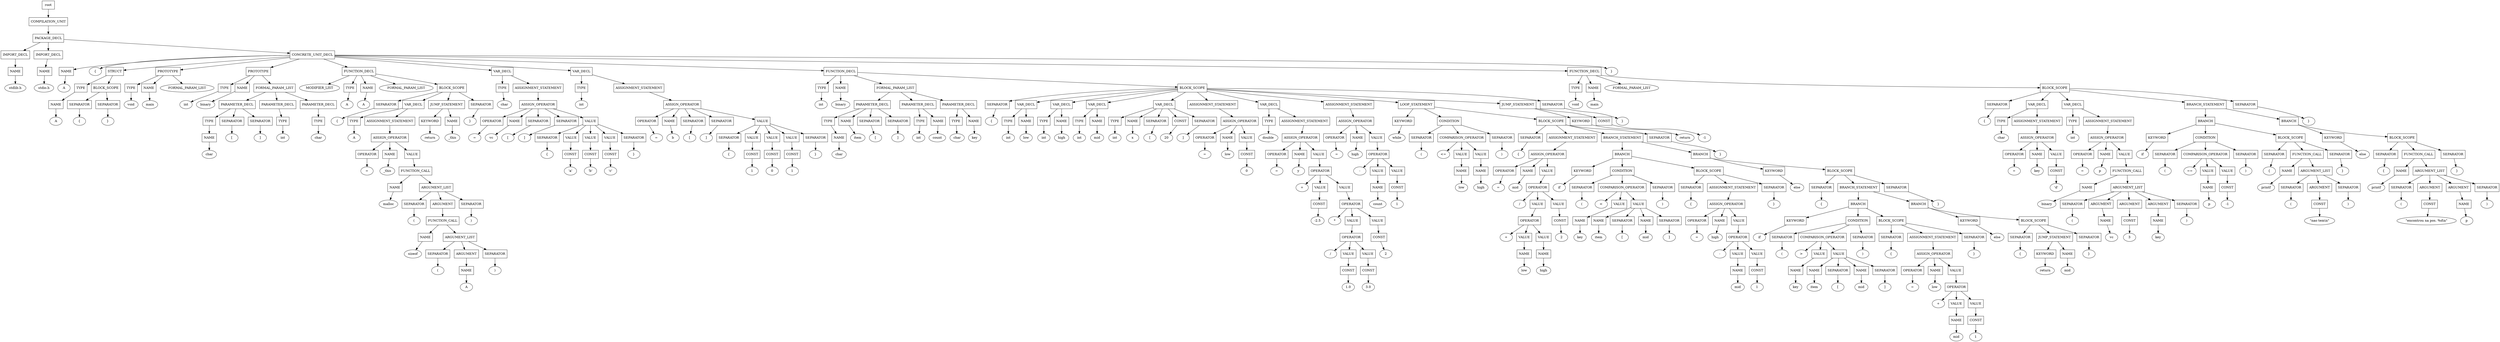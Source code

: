 digraph G {
	splines="TRUE";
	n_0 [label="root", shape="rectangle"]
	n_0 -> n_1
	n_1 [label="COMPILATION_UNIT", shape="rectangle"]
	n_1 -> n_2
	n_2 [label="PACKAGE_DECL", shape="rectangle"]
	n_2 -> n_3
	n_3 [label="IMPORT_DECL", shape="rectangle"]
	n_3 -> n_6
	n_6 [label="NAME", shape="rectangle"]
	n_6 -> n_19
	n_19 [label="stdlib.h", shape="ellipse"]
	n_2 -> n_4
	n_4 [label="IMPORT_DECL", shape="rectangle"]
	n_4 -> n_7
	n_7 [label="NAME", shape="rectangle"]
	n_7 -> n_20
	n_20 [label="stdio.h", shape="ellipse"]
	n_2 -> n_5
	n_5 [label="CONCRETE_UNIT_DECL", shape="rectangle"]
	n_5 -> n_8
	n_8 [label="NAME", shape="rectangle"]
	n_8 -> n_21
	n_21 [label="A", shape="ellipse"]
	n_5 -> n_9
	n_9 [label="{", shape="ellipse"]
	n_5 -> n_10
	n_10 [label="STRUCT", shape="rectangle"]
	n_10 -> n_22
	n_22 [label="TYPE", shape="rectangle"]
	n_22 -> n_47
	n_47 [label="NAME", shape="rectangle"]
	n_47 -> n_90
	n_90 [label="A", shape="ellipse"]
	n_10 -> n_23
	n_23 [label="BLOCK_SCOPE", shape="rectangle"]
	n_23 -> n_48
	n_48 [label="SEPARATOR", shape="rectangle"]
	n_48 -> n_91
	n_91 [label="{", shape="ellipse"]
	n_23 -> n_49
	n_49 [label="SEPARATOR", shape="rectangle"]
	n_49 -> n_92
	n_92 [label="}", shape="ellipse"]
	n_5 -> n_11
	n_11 [label="PROTOTYPE", shape="rectangle"]
	n_11 -> n_24
	n_24 [label="TYPE", shape="rectangle"]
	n_24 -> n_50
	n_50 [label="void", shape="ellipse"]
	n_11 -> n_25
	n_25 [label="NAME", shape="rectangle"]
	n_25 -> n_51
	n_51 [label="main", shape="ellipse"]
	n_11 -> n_26
	n_26 [label="FORMAL_PARAM_LIST", shape="ellipse"]
	n_5 -> n_12
	n_12 [label="PROTOTYPE", shape="rectangle"]
	n_12 -> n_27
	n_27 [label="TYPE", shape="rectangle"]
	n_27 -> n_52
	n_52 [label="int", shape="ellipse"]
	n_12 -> n_28
	n_28 [label="NAME", shape="rectangle"]
	n_28 -> n_53
	n_53 [label="binary", shape="ellipse"]
	n_12 -> n_29
	n_29 [label="FORMAL_PARAM_LIST", shape="rectangle"]
	n_29 -> n_54
	n_54 [label="PARAMETER_DECL", shape="rectangle"]
	n_54 -> n_93
	n_93 [label="TYPE", shape="rectangle"]
	n_93 -> n_152
	n_152 [label="NAME", shape="rectangle"]
	n_152 -> n_225
	n_225 [label="char", shape="ellipse"]
	n_54 -> n_94
	n_94 [label="SEPARATOR", shape="rectangle"]
	n_94 -> n_153
	n_153 [label="[", shape="ellipse"]
	n_54 -> n_95
	n_95 [label="SEPARATOR", shape="rectangle"]
	n_95 -> n_154
	n_154 [label="]", shape="ellipse"]
	n_29 -> n_55
	n_55 [label="PARAMETER_DECL", shape="rectangle"]
	n_55 -> n_96
	n_96 [label="TYPE", shape="rectangle"]
	n_96 -> n_155
	n_155 [label="int", shape="ellipse"]
	n_29 -> n_56
	n_56 [label="PARAMETER_DECL", shape="rectangle"]
	n_56 -> n_97
	n_97 [label="TYPE", shape="rectangle"]
	n_97 -> n_156
	n_156 [label="char", shape="ellipse"]
	n_5 -> n_13
	n_13 [label="FUNCTION_DECL", shape="rectangle"]
	n_13 -> n_30
	n_30 [label="MODIFIER_LIST", shape="ellipse"]
	n_13 -> n_31
	n_31 [label="TYPE", shape="rectangle"]
	n_31 -> n_57
	n_57 [label="A", shape="ellipse"]
	n_13 -> n_32
	n_32 [label="NAME", shape="rectangle"]
	n_32 -> n_58
	n_58 [label="A", shape="ellipse"]
	n_13 -> n_33
	n_33 [label="FORMAL_PARAM_LIST", shape="ellipse"]
	n_13 -> n_34
	n_34 [label="BLOCK_SCOPE", shape="rectangle"]
	n_34 -> n_59
	n_59 [label="SEPARATOR", shape="rectangle"]
	n_59 -> n_98
	n_98 [label="{", shape="ellipse"]
	n_34 -> n_60
	n_60 [label="VAR_DECL", shape="rectangle"]
	n_60 -> n_99
	n_99 [label="TYPE", shape="rectangle"]
	n_99 -> n_157
	n_157 [label="A", shape="ellipse"]
	n_60 -> n_100
	n_100 [label="ASSIGNMENT_STATEMENT", shape="rectangle"]
	n_100 -> n_158
	n_158 [label="ASSIGN_OPERATOR", shape="rectangle"]
	n_158 -> n_226
	n_226 [label="OPERATOR", shape="rectangle"]
	n_226 -> n_276
	n_276 [label="=", shape="ellipse"]
	n_158 -> n_227
	n_227 [label="NAME", shape="rectangle"]
	n_227 -> n_277
	n_277 [label="_this", shape="ellipse"]
	n_158 -> n_228
	n_228 [label="VALUE", shape="rectangle"]
	n_228 -> n_278
	n_278 [label="FUNCTION_CALL", shape="rectangle"]
	n_278 -> n_321
	n_321 [label="NAME", shape="rectangle"]
	n_321 -> n_358
	n_358 [label="malloc", shape="ellipse"]
	n_278 -> n_322
	n_322 [label="ARGUMENT_LIST", shape="rectangle"]
	n_322 -> n_359
	n_359 [label="SEPARATOR", shape="rectangle"]
	n_359 -> n_396
	n_396 [label="(", shape="ellipse"]
	n_322 -> n_360
	n_360 [label="ARGUMENT", shape="rectangle"]
	n_360 -> n_397
	n_397 [label="FUNCTION_CALL", shape="rectangle"]
	n_397 -> n_426
	n_426 [label="NAME", shape="rectangle"]
	n_426 -> n_456
	n_456 [label="sizeof", shape="ellipse"]
	n_397 -> n_427
	n_427 [label="ARGUMENT_LIST", shape="rectangle"]
	n_427 -> n_457
	n_457 [label="SEPARATOR", shape="rectangle"]
	n_457 -> n_481
	n_481 [label="(", shape="ellipse"]
	n_427 -> n_458
	n_458 [label="ARGUMENT", shape="rectangle"]
	n_458 -> n_482
	n_482 [label="NAME", shape="rectangle"]
	n_482 -> n_500
	n_500 [label="A", shape="ellipse"]
	n_427 -> n_459
	n_459 [label="SEPARATOR", shape="rectangle"]
	n_459 -> n_483
	n_483 [label=")", shape="ellipse"]
	n_322 -> n_361
	n_361 [label="SEPARATOR", shape="rectangle"]
	n_361 -> n_398
	n_398 [label=")", shape="ellipse"]
	n_34 -> n_61
	n_61 [label="JUMP_STATEMENT", shape="rectangle"]
	n_61 -> n_101
	n_101 [label="KEYWORD", shape="rectangle"]
	n_101 -> n_159
	n_159 [label="return", shape="ellipse"]
	n_61 -> n_102
	n_102 [label="NAME", shape="rectangle"]
	n_102 -> n_160
	n_160 [label="_this", shape="ellipse"]
	n_34 -> n_62
	n_62 [label="SEPARATOR", shape="rectangle"]
	n_62 -> n_103
	n_103 [label="}", shape="ellipse"]
	n_5 -> n_14
	n_14 [label="VAR_DECL", shape="rectangle"]
	n_14 -> n_35
	n_35 [label="TYPE", shape="rectangle"]
	n_35 -> n_63
	n_63 [label="char", shape="ellipse"]
	n_14 -> n_36
	n_36 [label="ASSIGNMENT_STATEMENT", shape="rectangle"]
	n_36 -> n_64
	n_64 [label="ASSIGN_OPERATOR", shape="rectangle"]
	n_64 -> n_104
	n_104 [label="OPERATOR", shape="rectangle"]
	n_104 -> n_161
	n_161 [label="=", shape="ellipse"]
	n_64 -> n_105
	n_105 [label="NAME", shape="rectangle"]
	n_105 -> n_162
	n_162 [label="vc", shape="ellipse"]
	n_64 -> n_106
	n_106 [label="SEPARATOR", shape="rectangle"]
	n_106 -> n_163
	n_163 [label="[", shape="ellipse"]
	n_64 -> n_107
	n_107 [label="SEPARATOR", shape="rectangle"]
	n_107 -> n_164
	n_164 [label="]", shape="ellipse"]
	n_64 -> n_108
	n_108 [label="VALUE", shape="rectangle"]
	n_108 -> n_165
	n_165 [label="SEPARATOR", shape="rectangle"]
	n_165 -> n_229
	n_229 [label="{", shape="ellipse"]
	n_108 -> n_166
	n_166 [label="VALUE", shape="rectangle"]
	n_166 -> n_230
	n_230 [label="CONST", shape="rectangle"]
	n_230 -> n_279
	n_279 [label="'a'", shape="ellipse"]
	n_108 -> n_167
	n_167 [label="VALUE", shape="rectangle"]
	n_167 -> n_231
	n_231 [label="CONST", shape="rectangle"]
	n_231 -> n_280
	n_280 [label="'b'", shape="ellipse"]
	n_108 -> n_168
	n_168 [label="VALUE", shape="rectangle"]
	n_168 -> n_232
	n_232 [label="CONST", shape="rectangle"]
	n_232 -> n_281
	n_281 [label="'c'", shape="ellipse"]
	n_108 -> n_169
	n_169 [label="SEPARATOR", shape="rectangle"]
	n_169 -> n_233
	n_233 [label="}", shape="ellipse"]
	n_5 -> n_15
	n_15 [label="VAR_DECL", shape="rectangle"]
	n_15 -> n_37
	n_37 [label="TYPE", shape="rectangle"]
	n_37 -> n_65
	n_65 [label="int", shape="ellipse"]
	n_15 -> n_38
	n_38 [label="ASSIGNMENT_STATEMENT", shape="rectangle"]
	n_38 -> n_66
	n_66 [label="ASSIGN_OPERATOR", shape="rectangle"]
	n_66 -> n_109
	n_109 [label="OPERATOR", shape="rectangle"]
	n_109 -> n_170
	n_170 [label="=", shape="ellipse"]
	n_66 -> n_110
	n_110 [label="NAME", shape="rectangle"]
	n_110 -> n_171
	n_171 [label="b", shape="ellipse"]
	n_66 -> n_111
	n_111 [label="SEPARATOR", shape="rectangle"]
	n_111 -> n_172
	n_172 [label="[", shape="ellipse"]
	n_66 -> n_112
	n_112 [label="SEPARATOR", shape="rectangle"]
	n_112 -> n_173
	n_173 [label="]", shape="ellipse"]
	n_66 -> n_113
	n_113 [label="VALUE", shape="rectangle"]
	n_113 -> n_174
	n_174 [label="SEPARATOR", shape="rectangle"]
	n_174 -> n_234
	n_234 [label="{", shape="ellipse"]
	n_113 -> n_175
	n_175 [label="VALUE", shape="rectangle"]
	n_175 -> n_235
	n_235 [label="CONST", shape="rectangle"]
	n_235 -> n_282
	n_282 [label="1", shape="ellipse"]
	n_113 -> n_176
	n_176 [label="VALUE", shape="rectangle"]
	n_176 -> n_236
	n_236 [label="CONST", shape="rectangle"]
	n_236 -> n_283
	n_283 [label="0", shape="ellipse"]
	n_113 -> n_177
	n_177 [label="VALUE", shape="rectangle"]
	n_177 -> n_237
	n_237 [label="CONST", shape="rectangle"]
	n_237 -> n_284
	n_284 [label="1", shape="ellipse"]
	n_113 -> n_178
	n_178 [label="SEPARATOR", shape="rectangle"]
	n_178 -> n_238
	n_238 [label="}", shape="ellipse"]
	n_5 -> n_16
	n_16 [label="FUNCTION_DECL", shape="rectangle"]
	n_16 -> n_39
	n_39 [label="TYPE", shape="rectangle"]
	n_39 -> n_67
	n_67 [label="int", shape="ellipse"]
	n_16 -> n_40
	n_40 [label="NAME", shape="rectangle"]
	n_40 -> n_68
	n_68 [label="binary", shape="ellipse"]
	n_16 -> n_41
	n_41 [label="FORMAL_PARAM_LIST", shape="rectangle"]
	n_41 -> n_69
	n_69 [label="PARAMETER_DECL", shape="rectangle"]
	n_69 -> n_114
	n_114 [label="TYPE", shape="rectangle"]
	n_114 -> n_179
	n_179 [label="NAME", shape="rectangle"]
	n_179 -> n_239
	n_239 [label="char", shape="ellipse"]
	n_69 -> n_115
	n_115 [label="NAME", shape="rectangle"]
	n_115 -> n_180
	n_180 [label="item", shape="ellipse"]
	n_69 -> n_116
	n_116 [label="SEPARATOR", shape="rectangle"]
	n_116 -> n_181
	n_181 [label="[", shape="ellipse"]
	n_69 -> n_117
	n_117 [label="SEPARATOR", shape="rectangle"]
	n_117 -> n_182
	n_182 [label="]", shape="ellipse"]
	n_41 -> n_70
	n_70 [label="PARAMETER_DECL", shape="rectangle"]
	n_70 -> n_118
	n_118 [label="TYPE", shape="rectangle"]
	n_118 -> n_183
	n_183 [label="int", shape="ellipse"]
	n_70 -> n_119
	n_119 [label="NAME", shape="rectangle"]
	n_119 -> n_184
	n_184 [label="count", shape="ellipse"]
	n_41 -> n_71
	n_71 [label="PARAMETER_DECL", shape="rectangle"]
	n_71 -> n_120
	n_120 [label="TYPE", shape="rectangle"]
	n_120 -> n_185
	n_185 [label="char", shape="ellipse"]
	n_71 -> n_121
	n_121 [label="NAME", shape="rectangle"]
	n_121 -> n_186
	n_186 [label="key", shape="ellipse"]
	n_16 -> n_42
	n_42 [label="BLOCK_SCOPE", shape="rectangle"]
	n_42 -> n_72
	n_72 [label="SEPARATOR", shape="rectangle"]
	n_72 -> n_122
	n_122 [label="{", shape="ellipse"]
	n_42 -> n_73
	n_73 [label="VAR_DECL", shape="rectangle"]
	n_73 -> n_123
	n_123 [label="TYPE", shape="rectangle"]
	n_123 -> n_187
	n_187 [label="int", shape="ellipse"]
	n_73 -> n_124
	n_124 [label="NAME", shape="rectangle"]
	n_124 -> n_188
	n_188 [label="low", shape="ellipse"]
	n_42 -> n_74
	n_74 [label="VAR_DECL", shape="rectangle"]
	n_74 -> n_125
	n_125 [label="TYPE", shape="rectangle"]
	n_125 -> n_189
	n_189 [label="int", shape="ellipse"]
	n_74 -> n_126
	n_126 [label="NAME", shape="rectangle"]
	n_126 -> n_190
	n_190 [label="high", shape="ellipse"]
	n_42 -> n_75
	n_75 [label="VAR_DECL", shape="rectangle"]
	n_75 -> n_127
	n_127 [label="TYPE", shape="rectangle"]
	n_127 -> n_191
	n_191 [label="int", shape="ellipse"]
	n_75 -> n_128
	n_128 [label="NAME", shape="rectangle"]
	n_128 -> n_192
	n_192 [label="mid", shape="ellipse"]
	n_42 -> n_76
	n_76 [label="VAR_DECL", shape="rectangle"]
	n_76 -> n_129
	n_129 [label="TYPE", shape="rectangle"]
	n_129 -> n_193
	n_193 [label="int", shape="ellipse"]
	n_76 -> n_130
	n_130 [label="NAME", shape="rectangle"]
	n_130 -> n_194
	n_194 [label="x", shape="ellipse"]
	n_76 -> n_131
	n_131 [label="SEPARATOR", shape="rectangle"]
	n_131 -> n_195
	n_195 [label="[", shape="ellipse"]
	n_76 -> n_132
	n_132 [label="CONST", shape="rectangle"]
	n_132 -> n_196
	n_196 [label="20", shape="ellipse"]
	n_76 -> n_133
	n_133 [label="SEPARATOR", shape="rectangle"]
	n_133 -> n_197
	n_197 [label="]", shape="ellipse"]
	n_42 -> n_77
	n_77 [label="ASSIGNMENT_STATEMENT", shape="rectangle"]
	n_77 -> n_134
	n_134 [label="ASSIGN_OPERATOR", shape="rectangle"]
	n_134 -> n_198
	n_198 [label="OPERATOR", shape="rectangle"]
	n_198 -> n_240
	n_240 [label="=", shape="ellipse"]
	n_134 -> n_199
	n_199 [label="NAME", shape="rectangle"]
	n_199 -> n_241
	n_241 [label="low", shape="ellipse"]
	n_134 -> n_200
	n_200 [label="VALUE", shape="rectangle"]
	n_200 -> n_242
	n_242 [label="CONST", shape="rectangle"]
	n_242 -> n_285
	n_285 [label="0", shape="ellipse"]
	n_42 -> n_78
	n_78 [label="VAR_DECL", shape="rectangle"]
	n_78 -> n_135
	n_135 [label="TYPE", shape="rectangle"]
	n_135 -> n_201
	n_201 [label="double", shape="ellipse"]
	n_78 -> n_136
	n_136 [label="ASSIGNMENT_STATEMENT", shape="rectangle"]
	n_136 -> n_202
	n_202 [label="ASSIGN_OPERATOR", shape="rectangle"]
	n_202 -> n_243
	n_243 [label="OPERATOR", shape="rectangle"]
	n_243 -> n_286
	n_286 [label="=", shape="ellipse"]
	n_202 -> n_244
	n_244 [label="NAME", shape="rectangle"]
	n_244 -> n_287
	n_287 [label="y", shape="ellipse"]
	n_202 -> n_245
	n_245 [label="VALUE", shape="rectangle"]
	n_245 -> n_288
	n_288 [label="OPERATOR", shape="rectangle"]
	n_288 -> n_323
	n_323 [label="+", shape="ellipse"]
	n_288 -> n_324
	n_324 [label="VALUE", shape="rectangle"]
	n_324 -> n_362
	n_362 [label="CONST", shape="rectangle"]
	n_362 -> n_399
	n_399 [label="-2.5", shape="ellipse"]
	n_288 -> n_325
	n_325 [label="VALUE", shape="rectangle"]
	n_325 -> n_363
	n_363 [label="OPERATOR", shape="rectangle"]
	n_363 -> n_400
	n_400 [label="*", shape="ellipse"]
	n_363 -> n_401
	n_401 [label="VALUE", shape="rectangle"]
	n_401 -> n_428
	n_428 [label="OPERATOR", shape="rectangle"]
	n_428 -> n_460
	n_460 [label="/", shape="ellipse"]
	n_428 -> n_461
	n_461 [label="VALUE", shape="rectangle"]
	n_461 -> n_484
	n_484 [label="CONST", shape="rectangle"]
	n_484 -> n_501
	n_501 [label="1.0", shape="ellipse"]
	n_428 -> n_462
	n_462 [label="VALUE", shape="rectangle"]
	n_462 -> n_485
	n_485 [label="CONST", shape="rectangle"]
	n_485 -> n_502
	n_502 [label="3.0", shape="ellipse"]
	n_363 -> n_402
	n_402 [label="VALUE", shape="rectangle"]
	n_402 -> n_429
	n_429 [label="CONST", shape="rectangle"]
	n_429 -> n_463
	n_463 [label="2", shape="ellipse"]
	n_42 -> n_79
	n_79 [label="ASSIGNMENT_STATEMENT", shape="rectangle"]
	n_79 -> n_137
	n_137 [label="ASSIGN_OPERATOR", shape="rectangle"]
	n_137 -> n_203
	n_203 [label="OPERATOR", shape="rectangle"]
	n_203 -> n_246
	n_246 [label="=", shape="ellipse"]
	n_137 -> n_204
	n_204 [label="NAME", shape="rectangle"]
	n_204 -> n_247
	n_247 [label="high", shape="ellipse"]
	n_137 -> n_205
	n_205 [label="VALUE", shape="rectangle"]
	n_205 -> n_248
	n_248 [label="OPERATOR", shape="rectangle"]
	n_248 -> n_289
	n_289 [label="-", shape="ellipse"]
	n_248 -> n_290
	n_290 [label="VALUE", shape="rectangle"]
	n_290 -> n_326
	n_326 [label="NAME", shape="rectangle"]
	n_326 -> n_364
	n_364 [label="count", shape="ellipse"]
	n_248 -> n_291
	n_291 [label="VALUE", shape="rectangle"]
	n_291 -> n_327
	n_327 [label="CONST", shape="rectangle"]
	n_327 -> n_365
	n_365 [label="1", shape="ellipse"]
	n_42 -> n_80
	n_80 [label="LOOP_STATEMENT", shape="rectangle"]
	n_80 -> n_138
	n_138 [label="KEYWORD", shape="rectangle"]
	n_138 -> n_206
	n_206 [label="while", shape="ellipse"]
	n_80 -> n_139
	n_139 [label="CONDITION", shape="rectangle"]
	n_139 -> n_207
	n_207 [label="SEPARATOR", shape="rectangle"]
	n_207 -> n_249
	n_249 [label="(", shape="ellipse"]
	n_139 -> n_208
	n_208 [label="COMPARISON_OPERATOR", shape="rectangle"]
	n_208 -> n_250
	n_250 [label="<=", shape="ellipse"]
	n_208 -> n_251
	n_251 [label="VALUE", shape="rectangle"]
	n_251 -> n_292
	n_292 [label="NAME", shape="rectangle"]
	n_292 -> n_328
	n_328 [label="low", shape="ellipse"]
	n_208 -> n_252
	n_252 [label="VALUE", shape="rectangle"]
	n_252 -> n_293
	n_293 [label="NAME", shape="rectangle"]
	n_293 -> n_329
	n_329 [label="high", shape="ellipse"]
	n_139 -> n_209
	n_209 [label="SEPARATOR", shape="rectangle"]
	n_209 -> n_253
	n_253 [label=")", shape="ellipse"]
	n_80 -> n_140
	n_140 [label="BLOCK_SCOPE", shape="rectangle"]
	n_140 -> n_210
	n_210 [label="SEPARATOR", shape="rectangle"]
	n_210 -> n_254
	n_254 [label="{", shape="ellipse"]
	n_140 -> n_211
	n_211 [label="ASSIGNMENT_STATEMENT", shape="rectangle"]
	n_211 -> n_255
	n_255 [label="ASSIGN_OPERATOR", shape="rectangle"]
	n_255 -> n_294
	n_294 [label="OPERATOR", shape="rectangle"]
	n_294 -> n_330
	n_330 [label="=", shape="ellipse"]
	n_255 -> n_295
	n_295 [label="NAME", shape="rectangle"]
	n_295 -> n_331
	n_331 [label="mid", shape="ellipse"]
	n_255 -> n_296
	n_296 [label="VALUE", shape="rectangle"]
	n_296 -> n_332
	n_332 [label="OPERATOR", shape="rectangle"]
	n_332 -> n_366
	n_366 [label="/", shape="ellipse"]
	n_332 -> n_367
	n_367 [label="VALUE", shape="rectangle"]
	n_367 -> n_403
	n_403 [label="OPERATOR", shape="rectangle"]
	n_403 -> n_430
	n_430 [label="+", shape="ellipse"]
	n_403 -> n_431
	n_431 [label="VALUE", shape="rectangle"]
	n_431 -> n_464
	n_464 [label="NAME", shape="rectangle"]
	n_464 -> n_486
	n_486 [label="low", shape="ellipse"]
	n_403 -> n_432
	n_432 [label="VALUE", shape="rectangle"]
	n_432 -> n_465
	n_465 [label="NAME", shape="rectangle"]
	n_465 -> n_487
	n_487 [label="high", shape="ellipse"]
	n_332 -> n_368
	n_368 [label="VALUE", shape="rectangle"]
	n_368 -> n_404
	n_404 [label="CONST", shape="rectangle"]
	n_404 -> n_433
	n_433 [label="2", shape="ellipse"]
	n_140 -> n_212
	n_212 [label="BRANCH_STATEMENT", shape="rectangle"]
	n_212 -> n_256
	n_256 [label="BRANCH", shape="rectangle"]
	n_256 -> n_297
	n_297 [label="KEYWORD", shape="rectangle"]
	n_297 -> n_333
	n_333 [label="if", shape="ellipse"]
	n_256 -> n_298
	n_298 [label="CONDITION", shape="rectangle"]
	n_298 -> n_334
	n_334 [label="SEPARATOR", shape="rectangle"]
	n_334 -> n_369
	n_369 [label="(", shape="ellipse"]
	n_298 -> n_335
	n_335 [label="COMPARISON_OPERATOR", shape="rectangle"]
	n_335 -> n_370
	n_370 [label="<", shape="ellipse"]
	n_335 -> n_371
	n_371 [label="VALUE", shape="rectangle"]
	n_371 -> n_405
	n_405 [label="NAME", shape="rectangle"]
	n_405 -> n_434
	n_434 [label="key", shape="ellipse"]
	n_335 -> n_372
	n_372 [label="VALUE", shape="rectangle"]
	n_372 -> n_406
	n_406 [label="NAME", shape="rectangle"]
	n_406 -> n_435
	n_435 [label="item", shape="ellipse"]
	n_372 -> n_407
	n_407 [label="SEPARATOR", shape="rectangle"]
	n_407 -> n_436
	n_436 [label="[", shape="ellipse"]
	n_372 -> n_408
	n_408 [label="NAME", shape="rectangle"]
	n_408 -> n_437
	n_437 [label="mid", shape="ellipse"]
	n_372 -> n_409
	n_409 [label="SEPARATOR", shape="rectangle"]
	n_409 -> n_438
	n_438 [label="]", shape="ellipse"]
	n_298 -> n_336
	n_336 [label="SEPARATOR", shape="rectangle"]
	n_336 -> n_373
	n_373 [label=")", shape="ellipse"]
	n_256 -> n_299
	n_299 [label="BLOCK_SCOPE", shape="rectangle"]
	n_299 -> n_337
	n_337 [label="SEPARATOR", shape="rectangle"]
	n_337 -> n_374
	n_374 [label="{", shape="ellipse"]
	n_299 -> n_338
	n_338 [label="ASSIGNMENT_STATEMENT", shape="rectangle"]
	n_338 -> n_375
	n_375 [label="ASSIGN_OPERATOR", shape="rectangle"]
	n_375 -> n_410
	n_410 [label="OPERATOR", shape="rectangle"]
	n_410 -> n_439
	n_439 [label="=", shape="ellipse"]
	n_375 -> n_411
	n_411 [label="NAME", shape="rectangle"]
	n_411 -> n_440
	n_440 [label="high", shape="ellipse"]
	n_375 -> n_412
	n_412 [label="VALUE", shape="rectangle"]
	n_412 -> n_441
	n_441 [label="OPERATOR", shape="rectangle"]
	n_441 -> n_466
	n_466 [label="-", shape="ellipse"]
	n_441 -> n_467
	n_467 [label="VALUE", shape="rectangle"]
	n_467 -> n_488
	n_488 [label="NAME", shape="rectangle"]
	n_488 -> n_503
	n_503 [label="mid", shape="ellipse"]
	n_441 -> n_468
	n_468 [label="VALUE", shape="rectangle"]
	n_468 -> n_489
	n_489 [label="CONST", shape="rectangle"]
	n_489 -> n_504
	n_504 [label="1", shape="ellipse"]
	n_299 -> n_339
	n_339 [label="SEPARATOR", shape="rectangle"]
	n_339 -> n_376
	n_376 [label="}", shape="ellipse"]
	n_212 -> n_257
	n_257 [label="BRANCH", shape="rectangle"]
	n_257 -> n_300
	n_300 [label="KEYWORD", shape="rectangle"]
	n_300 -> n_340
	n_340 [label="else", shape="ellipse"]
	n_257 -> n_301
	n_301 [label="BLOCK_SCOPE", shape="rectangle"]
	n_301 -> n_341
	n_341 [label="SEPARATOR", shape="rectangle"]
	n_341 -> n_377
	n_377 [label="{", shape="ellipse"]
	n_301 -> n_342
	n_342 [label="BRANCH_STATEMENT", shape="rectangle"]
	n_342 -> n_378
	n_378 [label="BRANCH", shape="rectangle"]
	n_378 -> n_413
	n_413 [label="KEYWORD", shape="rectangle"]
	n_413 -> n_442
	n_442 [label="if", shape="ellipse"]
	n_378 -> n_414
	n_414 [label="CONDITION", shape="rectangle"]
	n_414 -> n_443
	n_443 [label="SEPARATOR", shape="rectangle"]
	n_443 -> n_469
	n_469 [label="(", shape="ellipse"]
	n_414 -> n_444
	n_444 [label="COMPARISON_OPERATOR", shape="rectangle"]
	n_444 -> n_470
	n_470 [label=">", shape="ellipse"]
	n_444 -> n_471
	n_471 [label="VALUE", shape="rectangle"]
	n_471 -> n_490
	n_490 [label="NAME", shape="rectangle"]
	n_490 -> n_505
	n_505 [label="key", shape="ellipse"]
	n_444 -> n_472
	n_472 [label="VALUE", shape="rectangle"]
	n_472 -> n_491
	n_491 [label="NAME", shape="rectangle"]
	n_491 -> n_506
	n_506 [label="item", shape="ellipse"]
	n_472 -> n_492
	n_492 [label="SEPARATOR", shape="rectangle"]
	n_492 -> n_507
	n_507 [label="[", shape="ellipse"]
	n_472 -> n_493
	n_493 [label="NAME", shape="rectangle"]
	n_493 -> n_508
	n_508 [label="mid", shape="ellipse"]
	n_472 -> n_494
	n_494 [label="SEPARATOR", shape="rectangle"]
	n_494 -> n_509
	n_509 [label="]", shape="ellipse"]
	n_414 -> n_445
	n_445 [label="SEPARATOR", shape="rectangle"]
	n_445 -> n_473
	n_473 [label=")", shape="ellipse"]
	n_378 -> n_415
	n_415 [label="BLOCK_SCOPE", shape="rectangle"]
	n_415 -> n_446
	n_446 [label="SEPARATOR", shape="rectangle"]
	n_446 -> n_474
	n_474 [label="{", shape="ellipse"]
	n_415 -> n_447
	n_447 [label="ASSIGNMENT_STATEMENT", shape="rectangle"]
	n_447 -> n_475
	n_475 [label="ASSIGN_OPERATOR", shape="rectangle"]
	n_475 -> n_495
	n_495 [label="OPERATOR", shape="rectangle"]
	n_495 -> n_510
	n_510 [label="=", shape="ellipse"]
	n_475 -> n_496
	n_496 [label="NAME", shape="rectangle"]
	n_496 -> n_511
	n_511 [label="low", shape="ellipse"]
	n_475 -> n_497
	n_497 [label="VALUE", shape="rectangle"]
	n_497 -> n_512
	n_512 [label="OPERATOR", shape="rectangle"]
	n_512 -> n_513
	n_513 [label="+", shape="ellipse"]
	n_512 -> n_514
	n_514 [label="VALUE", shape="rectangle"]
	n_514 -> n_516
	n_516 [label="NAME", shape="rectangle"]
	n_516 -> n_518
	n_518 [label="mid", shape="ellipse"]
	n_512 -> n_515
	n_515 [label="VALUE", shape="rectangle"]
	n_515 -> n_517
	n_517 [label="CONST", shape="rectangle"]
	n_517 -> n_519
	n_519 [label="1", shape="ellipse"]
	n_415 -> n_448
	n_448 [label="SEPARATOR", shape="rectangle"]
	n_448 -> n_476
	n_476 [label="}", shape="ellipse"]
	n_342 -> n_379
	n_379 [label="BRANCH", shape="rectangle"]
	n_379 -> n_416
	n_416 [label="KEYWORD", shape="rectangle"]
	n_416 -> n_449
	n_449 [label="else", shape="ellipse"]
	n_379 -> n_417
	n_417 [label="BLOCK_SCOPE", shape="rectangle"]
	n_417 -> n_450
	n_450 [label="SEPARATOR", shape="rectangle"]
	n_450 -> n_477
	n_477 [label="{", shape="ellipse"]
	n_417 -> n_451
	n_451 [label="JUMP_STATEMENT", shape="rectangle"]
	n_451 -> n_478
	n_478 [label="KEYWORD", shape="rectangle"]
	n_478 -> n_498
	n_498 [label="return", shape="ellipse"]
	n_451 -> n_479
	n_479 [label="NAME", shape="rectangle"]
	n_479 -> n_499
	n_499 [label="mid", shape="ellipse"]
	n_417 -> n_452
	n_452 [label="SEPARATOR", shape="rectangle"]
	n_452 -> n_480
	n_480 [label="}", shape="ellipse"]
	n_301 -> n_343
	n_343 [label="SEPARATOR", shape="rectangle"]
	n_343 -> n_380
	n_380 [label="}", shape="ellipse"]
	n_140 -> n_213
	n_213 [label="SEPARATOR", shape="rectangle"]
	n_213 -> n_258
	n_258 [label="}", shape="ellipse"]
	n_42 -> n_81
	n_81 [label="JUMP_STATEMENT", shape="rectangle"]
	n_81 -> n_141
	n_141 [label="KEYWORD", shape="rectangle"]
	n_141 -> n_214
	n_214 [label="return", shape="ellipse"]
	n_81 -> n_142
	n_142 [label="CONST", shape="rectangle"]
	n_142 -> n_215
	n_215 [label="-1", shape="ellipse"]
	n_42 -> n_82
	n_82 [label="SEPARATOR", shape="rectangle"]
	n_82 -> n_143
	n_143 [label="}", shape="ellipse"]
	n_5 -> n_17
	n_17 [label="FUNCTION_DECL", shape="rectangle"]
	n_17 -> n_43
	n_43 [label="TYPE", shape="rectangle"]
	n_43 -> n_83
	n_83 [label="void", shape="ellipse"]
	n_17 -> n_44
	n_44 [label="NAME", shape="rectangle"]
	n_44 -> n_84
	n_84 [label="main", shape="ellipse"]
	n_17 -> n_45
	n_45 [label="FORMAL_PARAM_LIST", shape="ellipse"]
	n_17 -> n_46
	n_46 [label="BLOCK_SCOPE", shape="rectangle"]
	n_46 -> n_85
	n_85 [label="SEPARATOR", shape="rectangle"]
	n_85 -> n_144
	n_144 [label="{", shape="ellipse"]
	n_46 -> n_86
	n_86 [label="VAR_DECL", shape="rectangle"]
	n_86 -> n_145
	n_145 [label="TYPE", shape="rectangle"]
	n_145 -> n_216
	n_216 [label="char", shape="ellipse"]
	n_86 -> n_146
	n_146 [label="ASSIGNMENT_STATEMENT", shape="rectangle"]
	n_146 -> n_217
	n_217 [label="ASSIGN_OPERATOR", shape="rectangle"]
	n_217 -> n_259
	n_259 [label="OPERATOR", shape="rectangle"]
	n_259 -> n_302
	n_302 [label="=", shape="ellipse"]
	n_217 -> n_260
	n_260 [label="NAME", shape="rectangle"]
	n_260 -> n_303
	n_303 [label="key", shape="ellipse"]
	n_217 -> n_261
	n_261 [label="VALUE", shape="rectangle"]
	n_261 -> n_304
	n_304 [label="CONST", shape="rectangle"]
	n_304 -> n_344
	n_344 [label="'d'", shape="ellipse"]
	n_46 -> n_87
	n_87 [label="VAR_DECL", shape="rectangle"]
	n_87 -> n_147
	n_147 [label="TYPE", shape="rectangle"]
	n_147 -> n_218
	n_218 [label="int", shape="ellipse"]
	n_87 -> n_148
	n_148 [label="ASSIGNMENT_STATEMENT", shape="rectangle"]
	n_148 -> n_219
	n_219 [label="ASSIGN_OPERATOR", shape="rectangle"]
	n_219 -> n_262
	n_262 [label="OPERATOR", shape="rectangle"]
	n_262 -> n_305
	n_305 [label="=", shape="ellipse"]
	n_219 -> n_263
	n_263 [label="NAME", shape="rectangle"]
	n_263 -> n_306
	n_306 [label="p", shape="ellipse"]
	n_219 -> n_264
	n_264 [label="VALUE", shape="rectangle"]
	n_264 -> n_307
	n_307 [label="FUNCTION_CALL", shape="rectangle"]
	n_307 -> n_345
	n_345 [label="NAME", shape="rectangle"]
	n_345 -> n_381
	n_381 [label="binary", shape="ellipse"]
	n_307 -> n_346
	n_346 [label="ARGUMENT_LIST", shape="rectangle"]
	n_346 -> n_382
	n_382 [label="SEPARATOR", shape="rectangle"]
	n_382 -> n_418
	n_418 [label="(", shape="ellipse"]
	n_346 -> n_383
	n_383 [label="ARGUMENT", shape="rectangle"]
	n_383 -> n_419
	n_419 [label="NAME", shape="rectangle"]
	n_419 -> n_453
	n_453 [label="vc", shape="ellipse"]
	n_346 -> n_384
	n_384 [label="ARGUMENT", shape="rectangle"]
	n_384 -> n_420
	n_420 [label="CONST", shape="rectangle"]
	n_420 -> n_454
	n_454 [label="3", shape="ellipse"]
	n_346 -> n_385
	n_385 [label="ARGUMENT", shape="rectangle"]
	n_385 -> n_421
	n_421 [label="NAME", shape="rectangle"]
	n_421 -> n_455
	n_455 [label="key", shape="ellipse"]
	n_346 -> n_386
	n_386 [label="SEPARATOR", shape="rectangle"]
	n_386 -> n_422
	n_422 [label=")", shape="ellipse"]
	n_46 -> n_88
	n_88 [label="BRANCH_STATEMENT", shape="rectangle"]
	n_88 -> n_149
	n_149 [label="BRANCH", shape="rectangle"]
	n_149 -> n_220
	n_220 [label="KEYWORD", shape="rectangle"]
	n_220 -> n_265
	n_265 [label="if", shape="ellipse"]
	n_149 -> n_221
	n_221 [label="CONDITION", shape="rectangle"]
	n_221 -> n_266
	n_266 [label="SEPARATOR", shape="rectangle"]
	n_266 -> n_308
	n_308 [label="(", shape="ellipse"]
	n_221 -> n_267
	n_267 [label="COMPARISON_OPERATOR", shape="rectangle"]
	n_267 -> n_309
	n_309 [label="==", shape="ellipse"]
	n_267 -> n_310
	n_310 [label="VALUE", shape="rectangle"]
	n_310 -> n_347
	n_347 [label="NAME", shape="rectangle"]
	n_347 -> n_387
	n_387 [label="p", shape="ellipse"]
	n_267 -> n_311
	n_311 [label="VALUE", shape="rectangle"]
	n_311 -> n_348
	n_348 [label="CONST", shape="rectangle"]
	n_348 -> n_388
	n_388 [label="-1", shape="ellipse"]
	n_221 -> n_268
	n_268 [label="SEPARATOR", shape="rectangle"]
	n_268 -> n_312
	n_312 [label=")", shape="ellipse"]
	n_149 -> n_222
	n_222 [label="BLOCK_SCOPE", shape="rectangle"]
	n_222 -> n_269
	n_269 [label="SEPARATOR", shape="rectangle"]
	n_269 -> n_313
	n_313 [label="{", shape="ellipse"]
	n_222 -> n_270
	n_270 [label="FUNCTION_CALL", shape="rectangle"]
	n_270 -> n_314
	n_314 [label="NAME", shape="rectangle"]
	n_314 -> n_349
	n_349 [label="printf", shape="ellipse"]
	n_270 -> n_315
	n_315 [label="ARGUMENT_LIST", shape="rectangle"]
	n_315 -> n_350
	n_350 [label="SEPARATOR", shape="rectangle"]
	n_350 -> n_389
	n_389 [label="(", shape="ellipse"]
	n_315 -> n_351
	n_351 [label="ARGUMENT", shape="rectangle"]
	n_351 -> n_390
	n_390 [label="CONST", shape="rectangle"]
	n_390 -> n_423
	n_423 [label="\"nao tem\\n\"", shape="ellipse"]
	n_315 -> n_352
	n_352 [label="SEPARATOR", shape="rectangle"]
	n_352 -> n_391
	n_391 [label=")", shape="ellipse"]
	n_222 -> n_271
	n_271 [label="SEPARATOR", shape="rectangle"]
	n_271 -> n_316
	n_316 [label="}", shape="ellipse"]
	n_88 -> n_150
	n_150 [label="BRANCH", shape="rectangle"]
	n_150 -> n_223
	n_223 [label="KEYWORD", shape="rectangle"]
	n_223 -> n_272
	n_272 [label="else", shape="ellipse"]
	n_150 -> n_224
	n_224 [label="BLOCK_SCOPE", shape="rectangle"]
	n_224 -> n_273
	n_273 [label="SEPARATOR", shape="rectangle"]
	n_273 -> n_317
	n_317 [label="{", shape="ellipse"]
	n_224 -> n_274
	n_274 [label="FUNCTION_CALL", shape="rectangle"]
	n_274 -> n_318
	n_318 [label="NAME", shape="rectangle"]
	n_318 -> n_353
	n_353 [label="printf", shape="ellipse"]
	n_274 -> n_319
	n_319 [label="ARGUMENT_LIST", shape="rectangle"]
	n_319 -> n_354
	n_354 [label="SEPARATOR", shape="rectangle"]
	n_354 -> n_392
	n_392 [label="(", shape="ellipse"]
	n_319 -> n_355
	n_355 [label="ARGUMENT", shape="rectangle"]
	n_355 -> n_393
	n_393 [label="CONST", shape="rectangle"]
	n_393 -> n_424
	n_424 [label="\"encontrou na pos. %d\\n\"", shape="ellipse"]
	n_319 -> n_356
	n_356 [label="ARGUMENT", shape="rectangle"]
	n_356 -> n_394
	n_394 [label="NAME", shape="rectangle"]
	n_394 -> n_425
	n_425 [label="p", shape="ellipse"]
	n_319 -> n_357
	n_357 [label="SEPARATOR", shape="rectangle"]
	n_357 -> n_395
	n_395 [label=")", shape="ellipse"]
	n_224 -> n_275
	n_275 [label="SEPARATOR", shape="rectangle"]
	n_275 -> n_320
	n_320 [label="}", shape="ellipse"]
	n_46 -> n_89
	n_89 [label="SEPARATOR", shape="rectangle"]
	n_89 -> n_151
	n_151 [label="}", shape="ellipse"]
	n_5 -> n_18
	n_18 [label="}", shape="ellipse"]
}